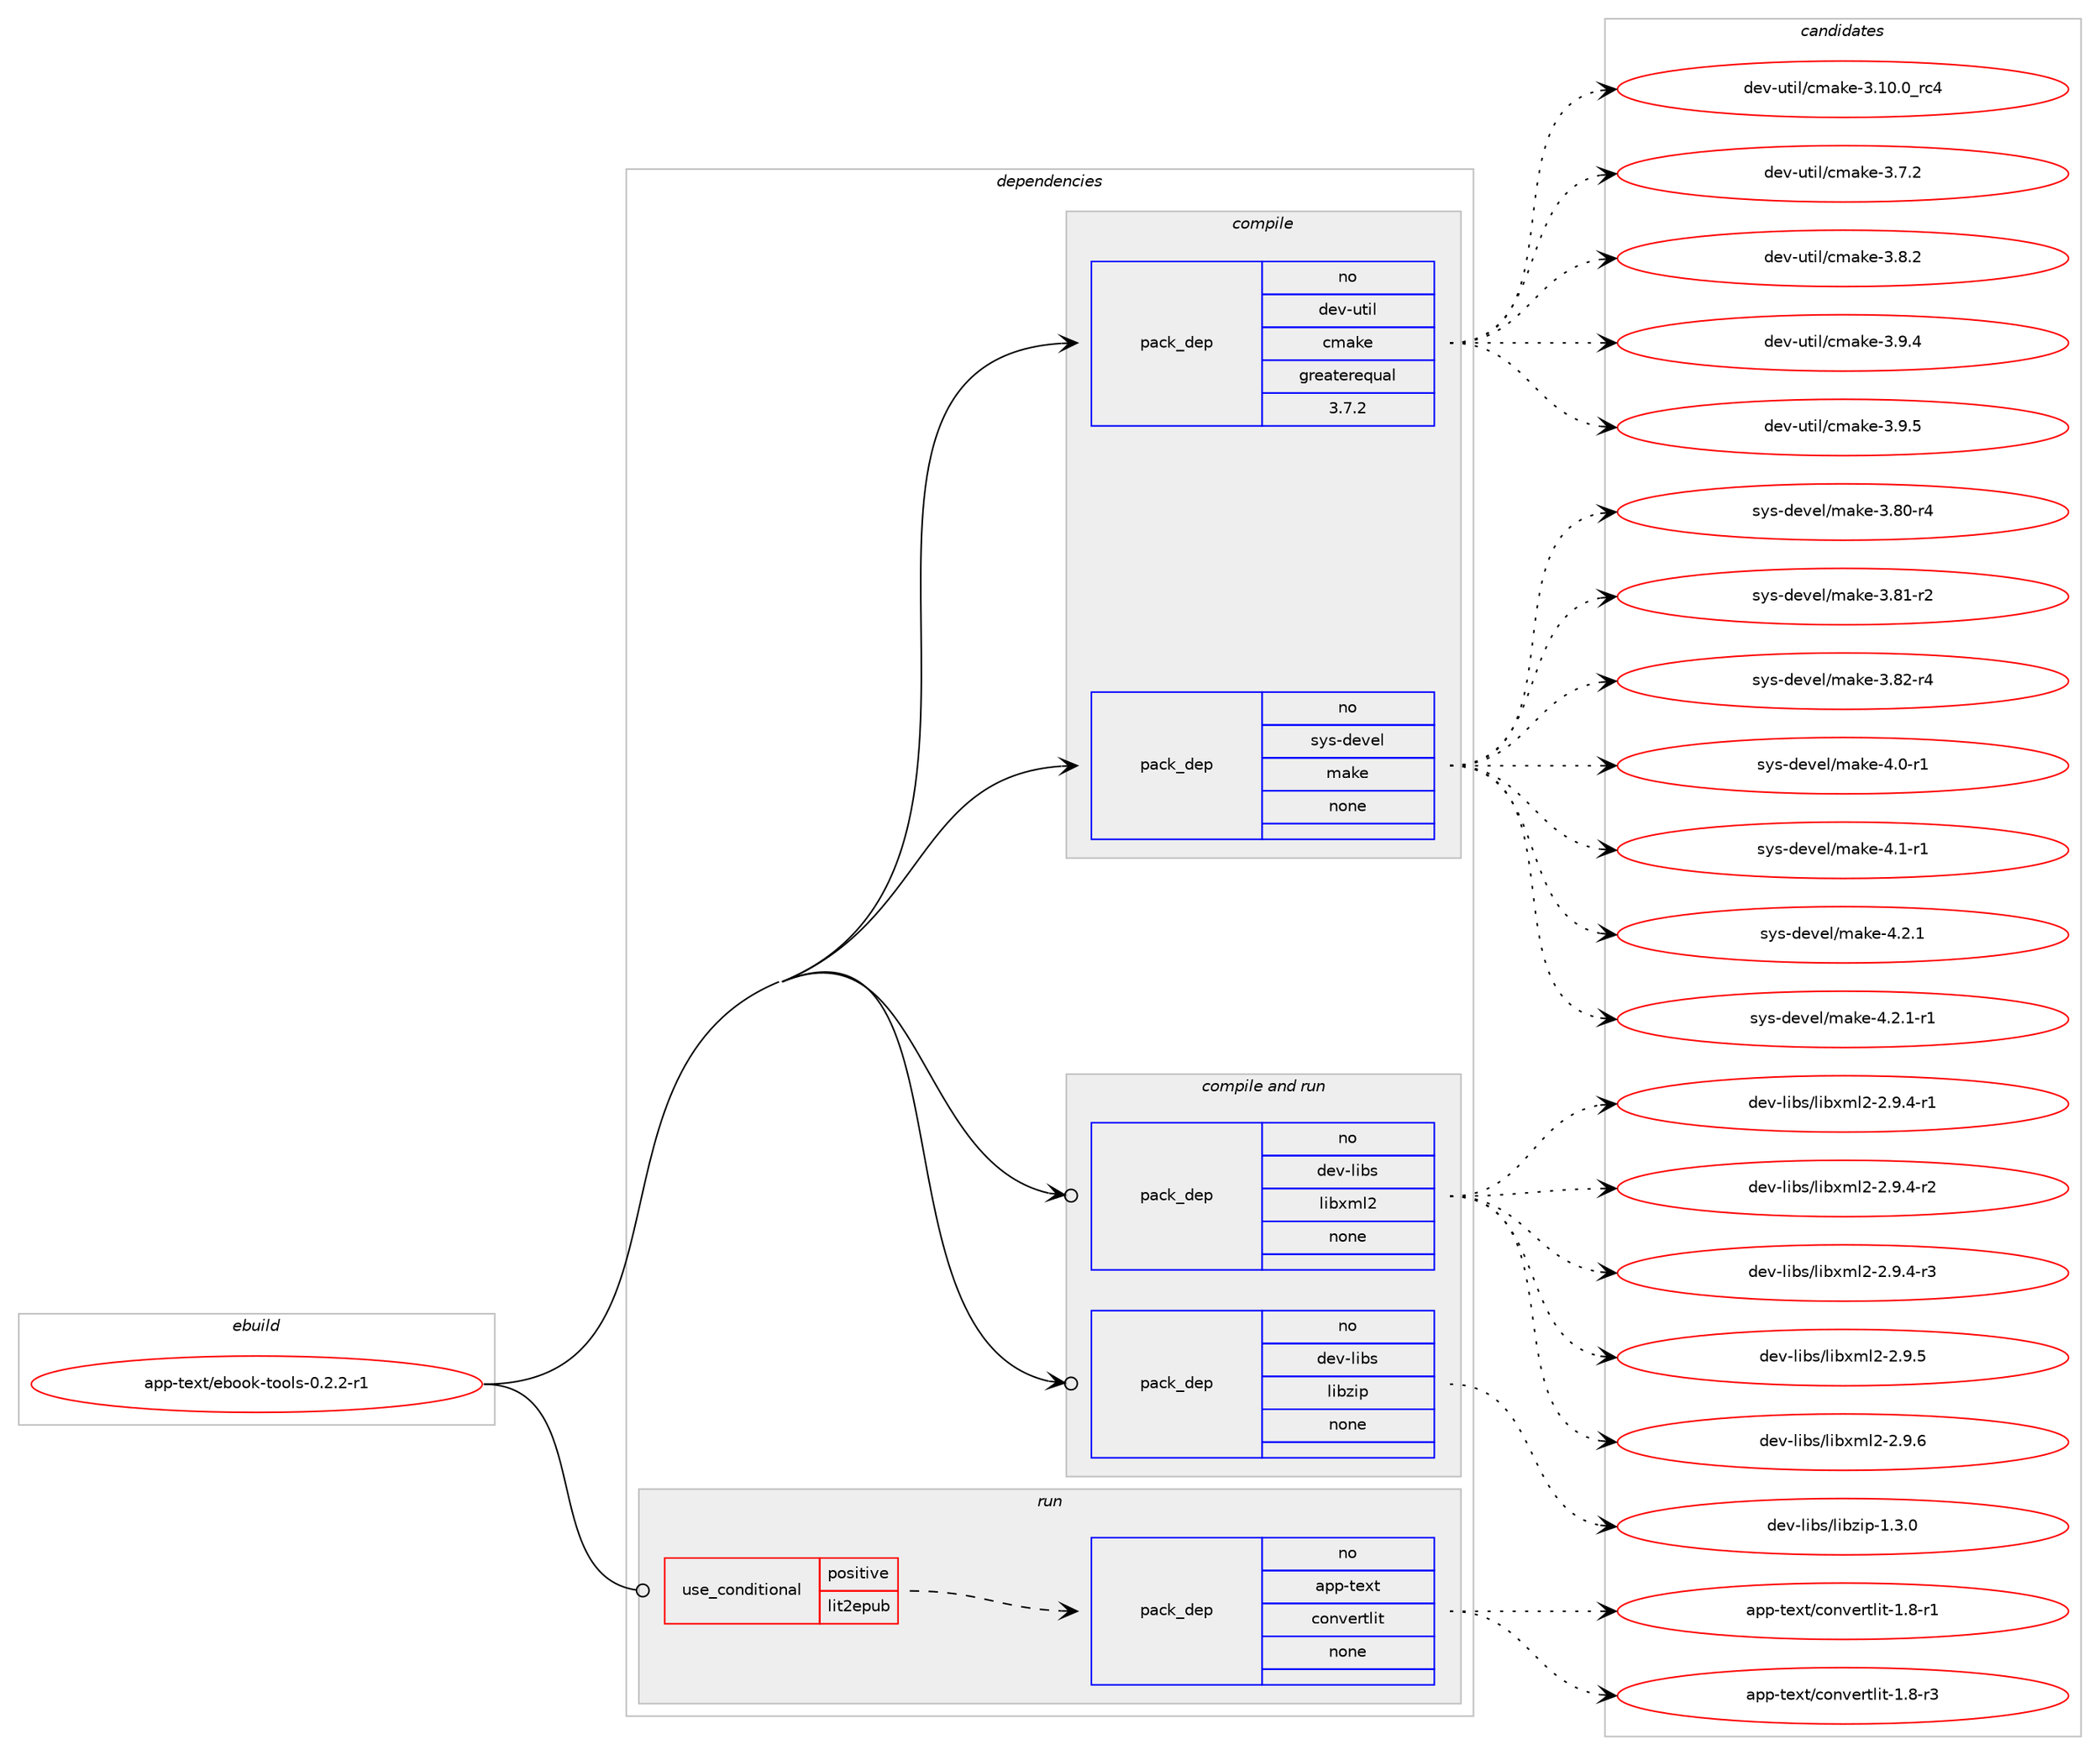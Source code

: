 digraph prolog {

# *************
# Graph options
# *************

newrank=true;
concentrate=true;
compound=true;
graph [rankdir=LR,fontname=Helvetica,fontsize=10,ranksep=1.5];#, ranksep=2.5, nodesep=0.2];
edge  [arrowhead=vee];
node  [fontname=Helvetica,fontsize=10];

# **********
# The ebuild
# **********

subgraph cluster_leftcol {
color=gray;
rank=same;
label=<<i>ebuild</i>>;
id [label="app-text/ebook-tools-0.2.2-r1", color=red, width=4, href="../app-text/ebook-tools-0.2.2-r1.svg"];
}

# ****************
# The dependencies
# ****************

subgraph cluster_midcol {
color=gray;
label=<<i>dependencies</i>>;
subgraph cluster_compile {
fillcolor="#eeeeee";
style=filled;
label=<<i>compile</i>>;
subgraph pack41014 {
dependency56560 [label=<<TABLE BORDER="0" CELLBORDER="1" CELLSPACING="0" CELLPADDING="4" WIDTH="220"><TR><TD ROWSPAN="6" CELLPADDING="30">pack_dep</TD></TR><TR><TD WIDTH="110">no</TD></TR><TR><TD>dev-util</TD></TR><TR><TD>cmake</TD></TR><TR><TD>greaterequal</TD></TR><TR><TD>3.7.2</TD></TR></TABLE>>, shape=none, color=blue];
}
id:e -> dependency56560:w [weight=20,style="solid",arrowhead="vee"];
subgraph pack41015 {
dependency56561 [label=<<TABLE BORDER="0" CELLBORDER="1" CELLSPACING="0" CELLPADDING="4" WIDTH="220"><TR><TD ROWSPAN="6" CELLPADDING="30">pack_dep</TD></TR><TR><TD WIDTH="110">no</TD></TR><TR><TD>sys-devel</TD></TR><TR><TD>make</TD></TR><TR><TD>none</TD></TR><TR><TD></TD></TR></TABLE>>, shape=none, color=blue];
}
id:e -> dependency56561:w [weight=20,style="solid",arrowhead="vee"];
}
subgraph cluster_compileandrun {
fillcolor="#eeeeee";
style=filled;
label=<<i>compile and run</i>>;
subgraph pack41016 {
dependency56562 [label=<<TABLE BORDER="0" CELLBORDER="1" CELLSPACING="0" CELLPADDING="4" WIDTH="220"><TR><TD ROWSPAN="6" CELLPADDING="30">pack_dep</TD></TR><TR><TD WIDTH="110">no</TD></TR><TR><TD>dev-libs</TD></TR><TR><TD>libxml2</TD></TR><TR><TD>none</TD></TR><TR><TD></TD></TR></TABLE>>, shape=none, color=blue];
}
id:e -> dependency56562:w [weight=20,style="solid",arrowhead="odotvee"];
subgraph pack41017 {
dependency56563 [label=<<TABLE BORDER="0" CELLBORDER="1" CELLSPACING="0" CELLPADDING="4" WIDTH="220"><TR><TD ROWSPAN="6" CELLPADDING="30">pack_dep</TD></TR><TR><TD WIDTH="110">no</TD></TR><TR><TD>dev-libs</TD></TR><TR><TD>libzip</TD></TR><TR><TD>none</TD></TR><TR><TD></TD></TR></TABLE>>, shape=none, color=blue];
}
id:e -> dependency56563:w [weight=20,style="solid",arrowhead="odotvee"];
}
subgraph cluster_run {
fillcolor="#eeeeee";
style=filled;
label=<<i>run</i>>;
subgraph cond14505 {
dependency56564 [label=<<TABLE BORDER="0" CELLBORDER="1" CELLSPACING="0" CELLPADDING="4"><TR><TD ROWSPAN="3" CELLPADDING="10">use_conditional</TD></TR><TR><TD>positive</TD></TR><TR><TD>lit2epub</TD></TR></TABLE>>, shape=none, color=red];
subgraph pack41018 {
dependency56565 [label=<<TABLE BORDER="0" CELLBORDER="1" CELLSPACING="0" CELLPADDING="4" WIDTH="220"><TR><TD ROWSPAN="6" CELLPADDING="30">pack_dep</TD></TR><TR><TD WIDTH="110">no</TD></TR><TR><TD>app-text</TD></TR><TR><TD>convertlit</TD></TR><TR><TD>none</TD></TR><TR><TD></TD></TR></TABLE>>, shape=none, color=blue];
}
dependency56564:e -> dependency56565:w [weight=20,style="dashed",arrowhead="vee"];
}
id:e -> dependency56564:w [weight=20,style="solid",arrowhead="odot"];
}
}

# **************
# The candidates
# **************

subgraph cluster_choices {
rank=same;
color=gray;
label=<<i>candidates</i>>;

subgraph choice41014 {
color=black;
nodesep=1;
choice1001011184511711610510847991099710710145514649484648951149952 [label="dev-util/cmake-3.10.0_rc4", color=red, width=4,href="../dev-util/cmake-3.10.0_rc4.svg"];
choice10010111845117116105108479910997107101455146554650 [label="dev-util/cmake-3.7.2", color=red, width=4,href="../dev-util/cmake-3.7.2.svg"];
choice10010111845117116105108479910997107101455146564650 [label="dev-util/cmake-3.8.2", color=red, width=4,href="../dev-util/cmake-3.8.2.svg"];
choice10010111845117116105108479910997107101455146574652 [label="dev-util/cmake-3.9.4", color=red, width=4,href="../dev-util/cmake-3.9.4.svg"];
choice10010111845117116105108479910997107101455146574653 [label="dev-util/cmake-3.9.5", color=red, width=4,href="../dev-util/cmake-3.9.5.svg"];
dependency56560:e -> choice1001011184511711610510847991099710710145514649484648951149952:w [style=dotted,weight="100"];
dependency56560:e -> choice10010111845117116105108479910997107101455146554650:w [style=dotted,weight="100"];
dependency56560:e -> choice10010111845117116105108479910997107101455146564650:w [style=dotted,weight="100"];
dependency56560:e -> choice10010111845117116105108479910997107101455146574652:w [style=dotted,weight="100"];
dependency56560:e -> choice10010111845117116105108479910997107101455146574653:w [style=dotted,weight="100"];
}
subgraph choice41015 {
color=black;
nodesep=1;
choice11512111545100101118101108471099710710145514656484511452 [label="sys-devel/make-3.80-r4", color=red, width=4,href="../sys-devel/make-3.80-r4.svg"];
choice11512111545100101118101108471099710710145514656494511450 [label="sys-devel/make-3.81-r2", color=red, width=4,href="../sys-devel/make-3.81-r2.svg"];
choice11512111545100101118101108471099710710145514656504511452 [label="sys-devel/make-3.82-r4", color=red, width=4,href="../sys-devel/make-3.82-r4.svg"];
choice115121115451001011181011084710997107101455246484511449 [label="sys-devel/make-4.0-r1", color=red, width=4,href="../sys-devel/make-4.0-r1.svg"];
choice115121115451001011181011084710997107101455246494511449 [label="sys-devel/make-4.1-r1", color=red, width=4,href="../sys-devel/make-4.1-r1.svg"];
choice115121115451001011181011084710997107101455246504649 [label="sys-devel/make-4.2.1", color=red, width=4,href="../sys-devel/make-4.2.1.svg"];
choice1151211154510010111810110847109971071014552465046494511449 [label="sys-devel/make-4.2.1-r1", color=red, width=4,href="../sys-devel/make-4.2.1-r1.svg"];
dependency56561:e -> choice11512111545100101118101108471099710710145514656484511452:w [style=dotted,weight="100"];
dependency56561:e -> choice11512111545100101118101108471099710710145514656494511450:w [style=dotted,weight="100"];
dependency56561:e -> choice11512111545100101118101108471099710710145514656504511452:w [style=dotted,weight="100"];
dependency56561:e -> choice115121115451001011181011084710997107101455246484511449:w [style=dotted,weight="100"];
dependency56561:e -> choice115121115451001011181011084710997107101455246494511449:w [style=dotted,weight="100"];
dependency56561:e -> choice115121115451001011181011084710997107101455246504649:w [style=dotted,weight="100"];
dependency56561:e -> choice1151211154510010111810110847109971071014552465046494511449:w [style=dotted,weight="100"];
}
subgraph choice41016 {
color=black;
nodesep=1;
choice10010111845108105981154710810598120109108504550465746524511449 [label="dev-libs/libxml2-2.9.4-r1", color=red, width=4,href="../dev-libs/libxml2-2.9.4-r1.svg"];
choice10010111845108105981154710810598120109108504550465746524511450 [label="dev-libs/libxml2-2.9.4-r2", color=red, width=4,href="../dev-libs/libxml2-2.9.4-r2.svg"];
choice10010111845108105981154710810598120109108504550465746524511451 [label="dev-libs/libxml2-2.9.4-r3", color=red, width=4,href="../dev-libs/libxml2-2.9.4-r3.svg"];
choice1001011184510810598115471081059812010910850455046574653 [label="dev-libs/libxml2-2.9.5", color=red, width=4,href="../dev-libs/libxml2-2.9.5.svg"];
choice1001011184510810598115471081059812010910850455046574654 [label="dev-libs/libxml2-2.9.6", color=red, width=4,href="../dev-libs/libxml2-2.9.6.svg"];
dependency56562:e -> choice10010111845108105981154710810598120109108504550465746524511449:w [style=dotted,weight="100"];
dependency56562:e -> choice10010111845108105981154710810598120109108504550465746524511450:w [style=dotted,weight="100"];
dependency56562:e -> choice10010111845108105981154710810598120109108504550465746524511451:w [style=dotted,weight="100"];
dependency56562:e -> choice1001011184510810598115471081059812010910850455046574653:w [style=dotted,weight="100"];
dependency56562:e -> choice1001011184510810598115471081059812010910850455046574654:w [style=dotted,weight="100"];
}
subgraph choice41017 {
color=black;
nodesep=1;
choice10010111845108105981154710810598122105112454946514648 [label="dev-libs/libzip-1.3.0", color=red, width=4,href="../dev-libs/libzip-1.3.0.svg"];
dependency56563:e -> choice10010111845108105981154710810598122105112454946514648:w [style=dotted,weight="100"];
}
subgraph choice41018 {
color=black;
nodesep=1;
choice97112112451161011201164799111110118101114116108105116454946564511449 [label="app-text/convertlit-1.8-r1", color=red, width=4,href="../app-text/convertlit-1.8-r1.svg"];
choice97112112451161011201164799111110118101114116108105116454946564511451 [label="app-text/convertlit-1.8-r3", color=red, width=4,href="../app-text/convertlit-1.8-r3.svg"];
dependency56565:e -> choice97112112451161011201164799111110118101114116108105116454946564511449:w [style=dotted,weight="100"];
dependency56565:e -> choice97112112451161011201164799111110118101114116108105116454946564511451:w [style=dotted,weight="100"];
}
}

}
